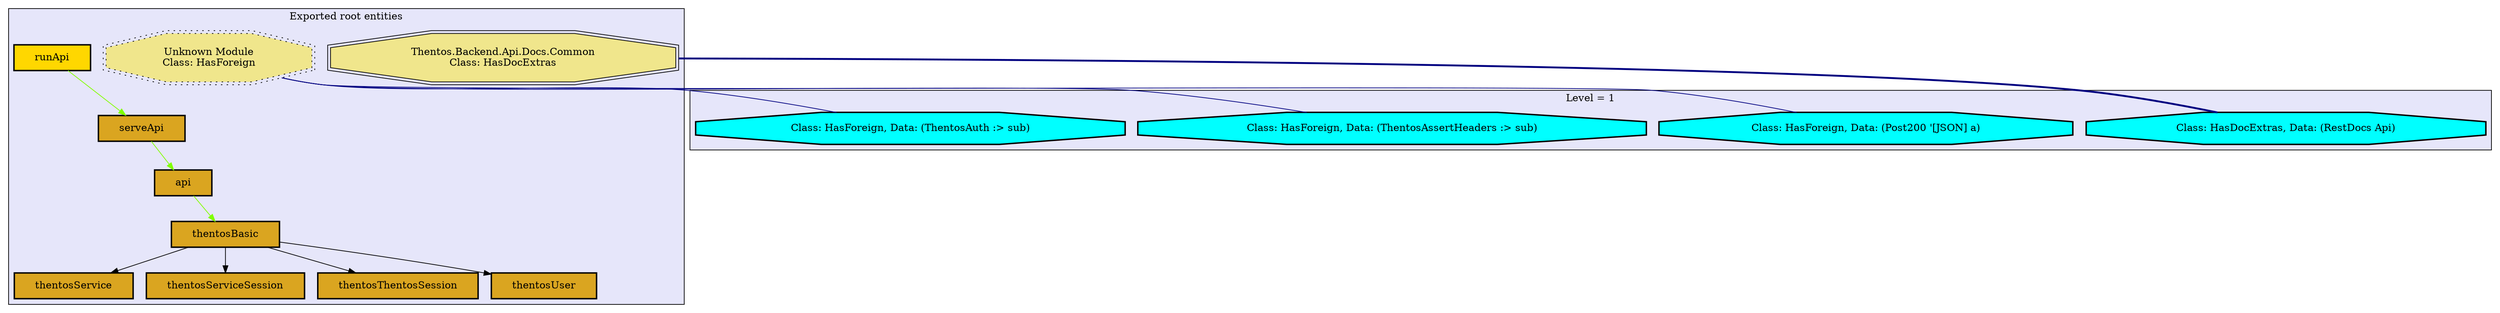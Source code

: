 digraph "Levels within Thentos.Backend.Api.Simple" {
    node [margin="0.4,0.1"
         ,style=filled];
    subgraph cluster_0 {
        graph [label="Exported root entities"
              ,style=filled
              ,fillcolor=lavender];
        1 [label="Thentos.Backend.Api.Docs.Common\nClass: HasDocExtras"
          ,shape=doubleoctagon
          ,fillcolor=khaki
          ,style="filled,solid"];
        6 [label=api
          ,shape=box
          ,fillcolor=goldenrod
          ,style="filled,bold"];
        15 [label=runApi
           ,shape=box
           ,fillcolor=gold
           ,style="filled,bold"];
        16 [label=serveApi
           ,shape=box
           ,fillcolor=goldenrod
           ,style="filled,bold"];
        17 [label=thentosBasic
           ,shape=box
           ,fillcolor=goldenrod
           ,style="filled,bold"];
        18 [label=thentosService
           ,shape=box
           ,fillcolor=goldenrod
           ,style="filled,bold"];
        19 [label=thentosServiceSession
           ,shape=box
           ,fillcolor=goldenrod
           ,style="filled,bold"];
        20 [label=thentosThentosSession
           ,shape=box
           ,fillcolor=goldenrod
           ,style="filled,bold"];
        21 [label=thentosUser
           ,shape=box
           ,fillcolor=goldenrod
           ,style="filled,bold"];
        22 [label="Unknown Module\nClass: HasForeign"
           ,shape=doubleoctagon
           ,fillcolor=khaki
           ,style="filled,dotted"];
    }
    subgraph cluster_1 {
        graph [label="Level = 1"
              ,style=filled
              ,fillcolor=lavender];
        7 [label="Class: HasForeign, Data: (Post200 '[JSON] a)"
          ,shape=octagon
          ,fillcolor=cyan
          ,style="filled,bold"];
        8 [label="Class: HasForeign, Data: (ThentosAssertHeaders :> sub)"
          ,shape=octagon
          ,fillcolor=cyan
          ,style="filled,bold"];
        9 [label="Class: HasForeign, Data: (ThentosAuth :> sub)"
          ,shape=octagon
          ,fillcolor=cyan
          ,style="filled,bold"];
        10 [label="Class: HasDocExtras, Data: (RestDocs Api)"
           ,shape=octagon
           ,fillcolor=cyan
           ,style="filled,bold"];
    }
    1 -> 10 [penwidth=2.6094379124341005
            ,color=navy
            ,dir=none];
    6 -> 17 [penwidth=1
            ,color=chartreuse];
    15 -> 16 [penwidth=1
             ,color=chartreuse];
    16 -> 6 [penwidth=1
            ,color=chartreuse];
    17 -> 18 [penwidth=1
             ,color=black];
    17 -> 19 [penwidth=1
             ,color=black];
    17 -> 20 [penwidth=1
             ,color=black];
    17 -> 21 [penwidth=1
             ,color=black];
    22 -> 7 [penwidth=1
            ,color=navy
            ,dir=none];
    22 -> 8 [penwidth=1
            ,color=navy
            ,dir=none];
    22 -> 9 [penwidth=1
            ,color=navy
            ,dir=none];
}

